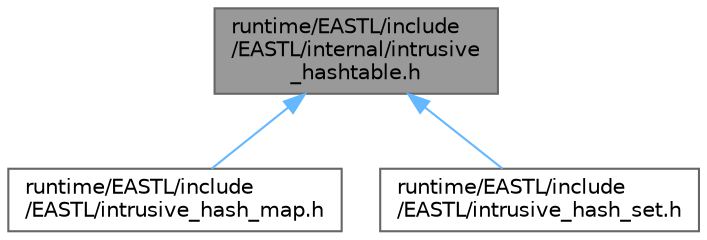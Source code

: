 digraph "runtime/EASTL/include/EASTL/internal/intrusive_hashtable.h"
{
 // LATEX_PDF_SIZE
  bgcolor="transparent";
  edge [fontname=Helvetica,fontsize=10,labelfontname=Helvetica,labelfontsize=10];
  node [fontname=Helvetica,fontsize=10,shape=box,height=0.2,width=0.4];
  Node1 [id="Node000001",label="runtime/EASTL/include\l/EASTL/internal/intrusive\l_hashtable.h",height=0.2,width=0.4,color="gray40", fillcolor="grey60", style="filled", fontcolor="black",tooltip=" "];
  Node1 -> Node2 [id="edge3_Node000001_Node000002",dir="back",color="steelblue1",style="solid",tooltip=" "];
  Node2 [id="Node000002",label="runtime/EASTL/include\l/EASTL/intrusive_hash_map.h",height=0.2,width=0.4,color="grey40", fillcolor="white", style="filled",URL="$intrusive__hash__map_8h.html",tooltip=" "];
  Node1 -> Node3 [id="edge4_Node000001_Node000003",dir="back",color="steelblue1",style="solid",tooltip=" "];
  Node3 [id="Node000003",label="runtime/EASTL/include\l/EASTL/intrusive_hash_set.h",height=0.2,width=0.4,color="grey40", fillcolor="white", style="filled",URL="$intrusive__hash__set_8h.html",tooltip=" "];
}
